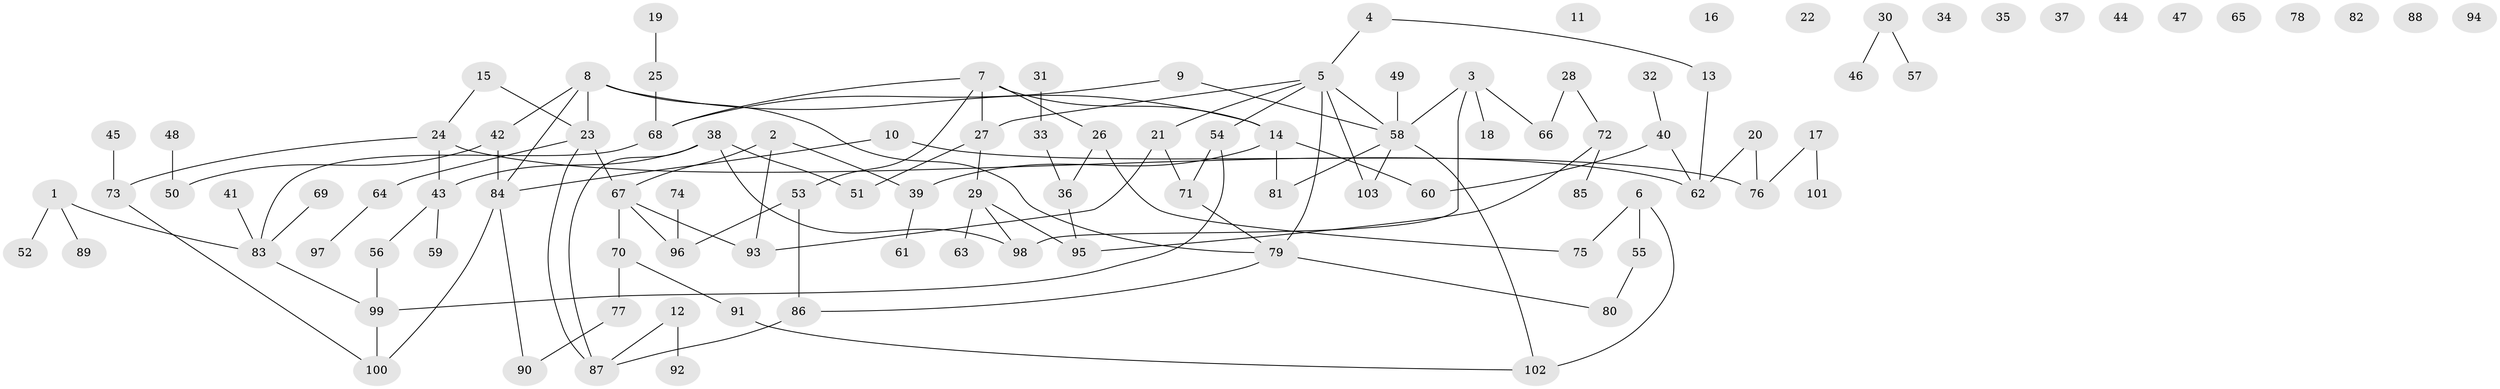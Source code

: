 // Generated by graph-tools (version 1.1) at 2025/33/03/09/25 02:33:24]
// undirected, 103 vertices, 118 edges
graph export_dot {
graph [start="1"]
  node [color=gray90,style=filled];
  1;
  2;
  3;
  4;
  5;
  6;
  7;
  8;
  9;
  10;
  11;
  12;
  13;
  14;
  15;
  16;
  17;
  18;
  19;
  20;
  21;
  22;
  23;
  24;
  25;
  26;
  27;
  28;
  29;
  30;
  31;
  32;
  33;
  34;
  35;
  36;
  37;
  38;
  39;
  40;
  41;
  42;
  43;
  44;
  45;
  46;
  47;
  48;
  49;
  50;
  51;
  52;
  53;
  54;
  55;
  56;
  57;
  58;
  59;
  60;
  61;
  62;
  63;
  64;
  65;
  66;
  67;
  68;
  69;
  70;
  71;
  72;
  73;
  74;
  75;
  76;
  77;
  78;
  79;
  80;
  81;
  82;
  83;
  84;
  85;
  86;
  87;
  88;
  89;
  90;
  91;
  92;
  93;
  94;
  95;
  96;
  97;
  98;
  99;
  100;
  101;
  102;
  103;
  1 -- 52;
  1 -- 83;
  1 -- 89;
  2 -- 39;
  2 -- 67;
  2 -- 93;
  3 -- 18;
  3 -- 58;
  3 -- 66;
  3 -- 98;
  4 -- 5;
  4 -- 13;
  5 -- 21;
  5 -- 27;
  5 -- 54;
  5 -- 58;
  5 -- 79;
  5 -- 103;
  6 -- 55;
  6 -- 75;
  6 -- 102;
  7 -- 14;
  7 -- 26;
  7 -- 27;
  7 -- 53;
  7 -- 68;
  8 -- 14;
  8 -- 23;
  8 -- 42;
  8 -- 79;
  8 -- 84;
  9 -- 58;
  9 -- 68;
  10 -- 76;
  10 -- 84;
  12 -- 87;
  12 -- 92;
  13 -- 62;
  14 -- 39;
  14 -- 60;
  14 -- 81;
  15 -- 23;
  15 -- 24;
  17 -- 76;
  17 -- 101;
  19 -- 25;
  20 -- 62;
  20 -- 76;
  21 -- 71;
  21 -- 93;
  23 -- 64;
  23 -- 67;
  23 -- 87;
  24 -- 43;
  24 -- 62;
  24 -- 73;
  25 -- 68;
  26 -- 36;
  26 -- 75;
  27 -- 29;
  27 -- 51;
  28 -- 66;
  28 -- 72;
  29 -- 63;
  29 -- 95;
  29 -- 98;
  30 -- 46;
  30 -- 57;
  31 -- 33;
  32 -- 40;
  33 -- 36;
  36 -- 95;
  38 -- 43;
  38 -- 51;
  38 -- 87;
  38 -- 98;
  39 -- 61;
  40 -- 60;
  40 -- 62;
  41 -- 83;
  42 -- 50;
  42 -- 84;
  43 -- 56;
  43 -- 59;
  45 -- 73;
  48 -- 50;
  49 -- 58;
  53 -- 86;
  53 -- 96;
  54 -- 71;
  54 -- 99;
  55 -- 80;
  56 -- 99;
  58 -- 81;
  58 -- 102;
  58 -- 103;
  64 -- 97;
  67 -- 70;
  67 -- 93;
  67 -- 96;
  68 -- 83;
  69 -- 83;
  70 -- 77;
  70 -- 91;
  71 -- 79;
  72 -- 85;
  72 -- 95;
  73 -- 100;
  74 -- 96;
  77 -- 90;
  79 -- 80;
  79 -- 86;
  83 -- 99;
  84 -- 90;
  84 -- 100;
  86 -- 87;
  91 -- 102;
  99 -- 100;
}

